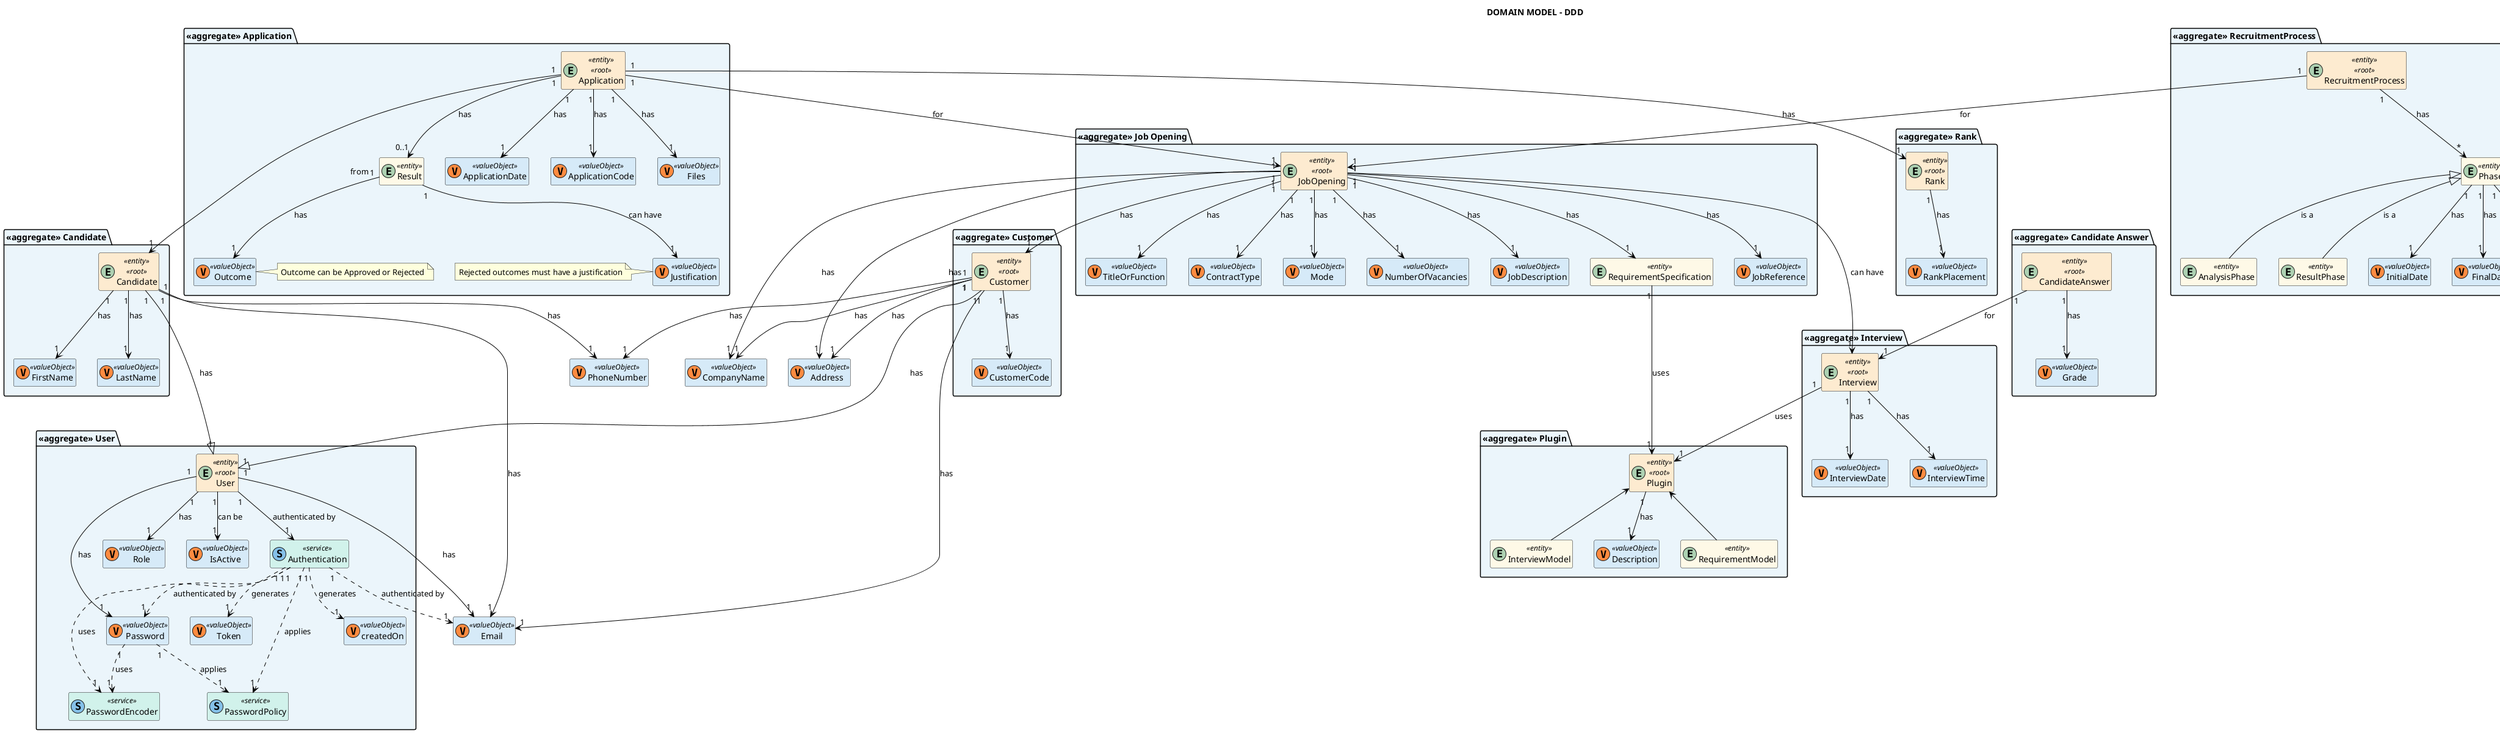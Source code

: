 @startuml domain-model

title DOMAIN MODEL - DDD

hide empty members
'skinparam Linetype ortho

skinparam class {
    BackgroundColor<<valueObject>> #D6EAF8
    BackgroundColor<<root>> #FDEBD0
    BackgroundColor<<service>> #D1F2EB
    BackgroundColor #FEF9E7
    ArrowColor Black
}

skinparam package {
    BackgroundColor #EBF5FB
}

' User Aggregate
package "<<aggregate>> User" {
    entity User <<entity>> <<root>> {}

    class Password <<valueObject>> <<(V, #FF8B40)>> {}
    class Role <<valueObject>> <<(V, #FF8B40)>> {}
    class IsActive <<valueObject>> <<(V, #FF8B40)>> {}

    class Authentication <<service>> <<(S, #85C1E9)>> {}

    class Token <<valueObject>> <<(V, #FF8B40)>> {}
    class createdOn <<valueObject>> <<(V, #FF8B40)>> {}
    class PasswordPolicy <<service>> <<(S, #85C1E9)>> {}
    class PasswordEncoder <<service>> <<(S, #85C1E9)>> {}
}

class PhoneNumber <<valueObject>> <<(V, #FF8B40)>> {}
class Email <<valueObject>> <<(V, #FF8B40)>> {}

' Application Aggregate
package "<<aggregate>> Application" {
    entity Application <<entity>> <<root>> {}
    entity Result <<entity>> {}

    class ApplicationDate <<valueObject>> <<(V, #FF8B40)>> {}
    class ApplicationCode <<valueObject>> <<(V, #FF8B40)>> {}
    class Files <<valueObject>> <<(V, #FF8B40)>> {}
    class Outcome <<valueObject>> <<(V, #FF8B40)>> {}
    class Justification <<valueObject>> <<(V, #FF8B40)>> {}

    note right of Outcome: Outcome can be Approved or Rejected
    note left of Justification: Rejected outcomes must have a justification
}

' Rank Aggregate
package "<<aggregate>> Rank" {
    entity Rank <<entity>> <<root>> {}
    class RankPlacement <<valueObject>> <<(V, #FF8B40)>> {}
}


' Candidate Aggregate
package "<<aggregate>> Candidate" {
    entity Candidate <<entity>> <<root>> {}

    class FirstName <<valueObject>> <<(V, #FF8B40)>> {}
    class LastName <<valueObject>> <<(V, #FF8B40)>> {}
}

' Candidate Answer Aggregate
package "<<aggregate>> Candidate Answer" {
    entity CandidateAnswer <<entity>> <<root>> {}

    class Grade <<valueObject>> <<(V, #FF8B40)>> {}
}

' Customer Aggregate
package "<<aggregate>> Customer" {
    entity Customer <<entity>> <<root>> {}

    class CustomerCode <<valueObject>> <<(V, #FF8B40)>> {}
}

class CompanyName <<valueObject>> <<(V, #FF8B40)>> {}

' Job Opening Aggregate
package "<<aggregate>> Job Opening" {
    entity JobOpening <<entity>> <<root>> {}

    class JobReference <<valueObject>> <<(V, #FF8B40)>> {}
    class TitleOrFunction <<valueObject>> <<(V, #FF8B40)>> {}
    class ContractType <<valueObject>> <<(V, #FF8B40)>> {}
    class Mode <<valueObject>> <<(V, #FF8B40)>> {}
    class NumberOfVacancies <<valueObject>> <<(V, #FF8B40)>> {}
    class JobDescription <<valueObject>> <<(V, #FF8B40)>> {}
    entity RequirementSpecification <<entity>> {}
}

class Address <<valueObject>> <<(V, #FF8B40)>> {}

' Interview Aggregate
package "<<aggregate>> Interview" {
    entity Interview <<entity>> <<root>> {}

    class InterviewDate <<valueObject>> <<(V, #FF8B40)>> {}
    class InterviewTime <<valueObject>> <<(V, #FF8B40)>> {}
}


' Plugin Aggregate
package "<<aggregate>> Plugin" {
    entity Plugin <<entity>> <<root>> {}
    entity RequirementModel <<entity>> {}
    entity InterviewModel <<entity>> {}
        
    class Description <<valueObject>> <<(V, #FF8B40)>> {}
}

' RecruitmentProcess Aggregate
package "<<aggregate>> RecruitmentProcess" {
    entity RecruitmentProcess <<entity>> <<root>> {}
    entity Phase <<entity>> {}
    entity ApplicationPhase <<entity>> {}
    entity ScreeningPhase <<entity>> {}
    entity InterviewPhase <<entity>> {}
    entity AnalysisPhase <<entity>> {}
    entity ResultPhase <<entity>> {}
    
    class InitialDate <<valueObject>> <<(V, #FF8B40)>> {}
    class FinalDate <<valueObject>> <<(V, #FF8B40)>> {}
    class State <<valueObject>> <<(V, #FF8B40)>> {}

    note right of State: State can be Opened or Closed
}

' User relationships
User "1" --> "1" Email : has
User "1" --> "1" Password : has
User "1" --> "1" Role : has
User "1" --> "1" IsActive : can be
User "1" --> "1" Authentication : authenticated by

' Authentication relationships
Authentication "1" ..> "1" Email : authenticated by
Authentication "1" ..> "1" Password : authenticated by
Authentication "1" ..> "1" Token : generates
Authentication "1" ..> "1" createdOn : generates
Authentication "1" ..> "1" PasswordPolicy : applies
Authentication "1" ..> "1" PasswordEncoder : uses

' Password relationships
Password "1" ..> "1" PasswordPolicy : applies
Password "1" ..> "1" PasswordEncoder : uses

' Recruitment Process relationships
RecruitmentProcess "1" --> "*" Phase : has
RecruitmentProcess "1" --> "1" JobOpening : for

' Job Opening relationships
JobOpening "1" --> "1" JobReference : has
JobOpening "1" --> "1" TitleOrFunction : has
JobOpening "1" --> "1" ContractType : has
JobOpening "1" --> "1" Mode : has
JobOpening "1" --> "1" Address : has
JobOpening "1" --> "1" CompanyName : has
JobOpening "1" --> "1" NumberOfVacancies : has
JobOpening "1" --> "1" JobDescription : has
JobOpening "1" --> "1" RequirementSpecification: has
JobOpening "1" -down--> "1" Interview : can have

' Plugin relationships
Plugin "1" --> "1" Description : has
Plugin <-down- InterviewModel
Plugin <-down- RequirementModel

' Interview relationships
Interview "1" --> "1" InterviewDate : has
Interview "1" --> "1" InterviewTime : has
Interview "1" --> "1" Plugin : uses

' Result relationships
Result "1" --> "1" Outcome : has
Result "1" --> "1" Justification : can have

' Application relationships
Application "1" --> "1" ApplicationDate : has
Application "1" --> "1" ApplicationCode : has
Application "1" --> "0..1" Result : has
Application "1" --> "1" JobOpening : for
Application "1" --> "1" Candidate : from
Application "1" --> "1" Files : has
Application "1" --> "1" Rank :has

' Customer relationships
Customer "1" --> "1" CustomerCode : has
Customer "1" --> "1" CompanyName : has
Customer "1" --> "1" Address : has
Customer "1" --> "1" Email : has
Customer "1" --> "1" PhoneNumber : has
Customer "1" ---|> "1" User : has

' Job Opening relationships
JobOpening "1" --> "1" Customer : has

' Phase relationships
Phase "1" --> "1" State: has
Phase "1" --> "1" InitialDate: has
Phase "1" --> "1" FinalDate: has

ApplicationPhase -up-|> Phase: is a
ScreeningPhase -up-|> Phase: is a
InterviewPhase -up-|> Phase: is a
AnalysisPhase -up-|> Phase: is a
ResultPhase -up-|> Phase: is a

' Requirement Specification relationships
RequirementSpecification "1" --> "1" Plugin: uses

' Candidate relationships
Candidate "1" --> "1" FirstName : has
Candidate "1" --> "1" LastName : has
Candidate "1" --> "1" PhoneNumber : has
Candidate "1" --> "1" Email : has
Candidate "1" ---|> "1" User : has

' Rank relationships
Rank "1" --> "1" RankPlacement : has

' Candidate Answer relationships
CandidateAnswer "1" --> "1" Interview : for
CandidateAnswer "1" --> "1" Grade : has

@enduml